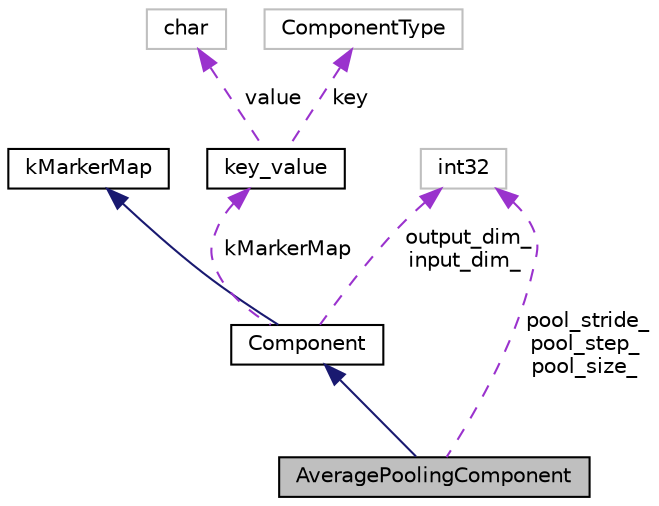 digraph "AveragePoolingComponent"
{
  edge [fontname="Helvetica",fontsize="10",labelfontname="Helvetica",labelfontsize="10"];
  node [fontname="Helvetica",fontsize="10",shape=record];
  Node3 [label="AveragePoolingComponent",height=0.2,width=0.4,color="black", fillcolor="grey75", style="filled", fontcolor="black"];
  Node4 -> Node3 [dir="back",color="midnightblue",fontsize="10",style="solid",fontname="Helvetica"];
  Node4 [label="Component",height=0.2,width=0.4,color="black", fillcolor="white", style="filled",URL="$structkaldi_1_1nnet1_1_1Component.html",tooltip="Abstract class, building block of the network. "];
  Node5 -> Node4 [dir="back",color="midnightblue",fontsize="10",style="solid",fontname="Helvetica"];
  Node5 [label="kMarkerMap",height=0.2,width=0.4,color="black", fillcolor="white", style="filled",URL="$classkMarkerMap.html"];
  Node6 -> Node4 [dir="back",color="darkorchid3",fontsize="10",style="dashed",label=" kMarkerMap" ,fontname="Helvetica"];
  Node6 [label="key_value",height=0.2,width=0.4,color="black", fillcolor="white", style="filled",URL="$structkaldi_1_1nnet1_1_1Component_1_1key__value.html",tooltip="A pair of type and marker,. "];
  Node7 -> Node6 [dir="back",color="darkorchid3",fontsize="10",style="dashed",label=" value" ,fontname="Helvetica"];
  Node7 [label="char",height=0.2,width=0.4,color="grey75", fillcolor="white", style="filled"];
  Node8 -> Node6 [dir="back",color="darkorchid3",fontsize="10",style="dashed",label=" key" ,fontname="Helvetica"];
  Node8 [label="ComponentType",height=0.2,width=0.4,color="grey75", fillcolor="white", style="filled"];
  Node9 -> Node4 [dir="back",color="darkorchid3",fontsize="10",style="dashed",label=" output_dim_\ninput_dim_" ,fontname="Helvetica"];
  Node9 [label="int32",height=0.2,width=0.4,color="grey75", fillcolor="white", style="filled"];
  Node9 -> Node3 [dir="back",color="darkorchid3",fontsize="10",style="dashed",label=" pool_stride_\npool_step_\npool_size_" ,fontname="Helvetica"];
}
